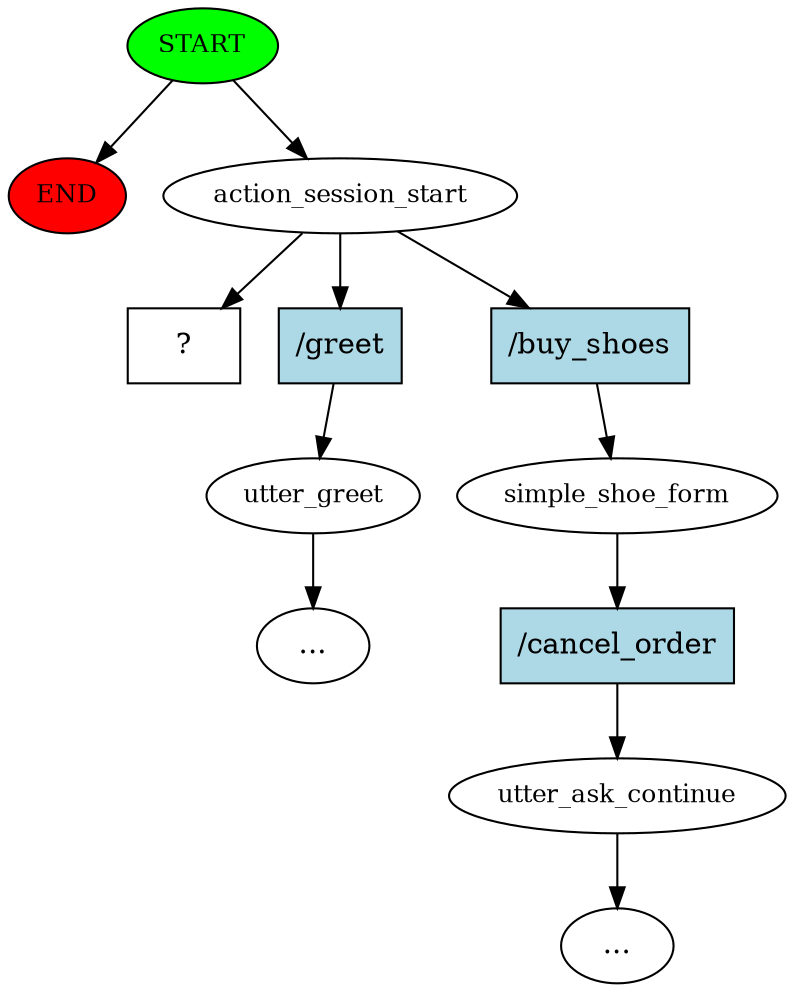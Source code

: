 digraph  {
0 [class="start active", fillcolor=green, fontsize=12, label=START, style=filled];
"-1" [class=end, fillcolor=red, fontsize=12, label=END, style=filled];
1 [class=active, fontsize=12, label=action_session_start];
2 [class="", fontsize=12, label=utter_greet];
"-3" [class=ellipsis, label="..."];
4 [class="", fontsize=12, label=simple_shoe_form];
5 [class="", fontsize=12, label=utter_ask_continue];
"-4" [class=ellipsis, label="..."];
7 [class="intent dashed active", label="  ?  ", shape=rect];
8 [class=intent, fillcolor=lightblue, label="/greet", shape=rect, style=filled];
9 [class=intent, fillcolor=lightblue, label="/buy_shoes", shape=rect, style=filled];
10 [class=intent, fillcolor=lightblue, label="/cancel_order", shape=rect, style=filled];
0 -> "-1"  [class="", key=NONE, label=""];
0 -> 1  [class=active, key=NONE, label=""];
1 -> 7  [class=active, key=NONE, label=""];
1 -> 8  [class="", key=0];
1 -> 9  [class="", key=0];
2 -> "-3"  [class="", key=NONE, label=""];
4 -> 10  [class="", key=0];
5 -> "-4"  [class="", key=NONE, label=""];
8 -> 2  [class="", key=0];
9 -> 4  [class="", key=0];
10 -> 5  [class="", key=0];
}
